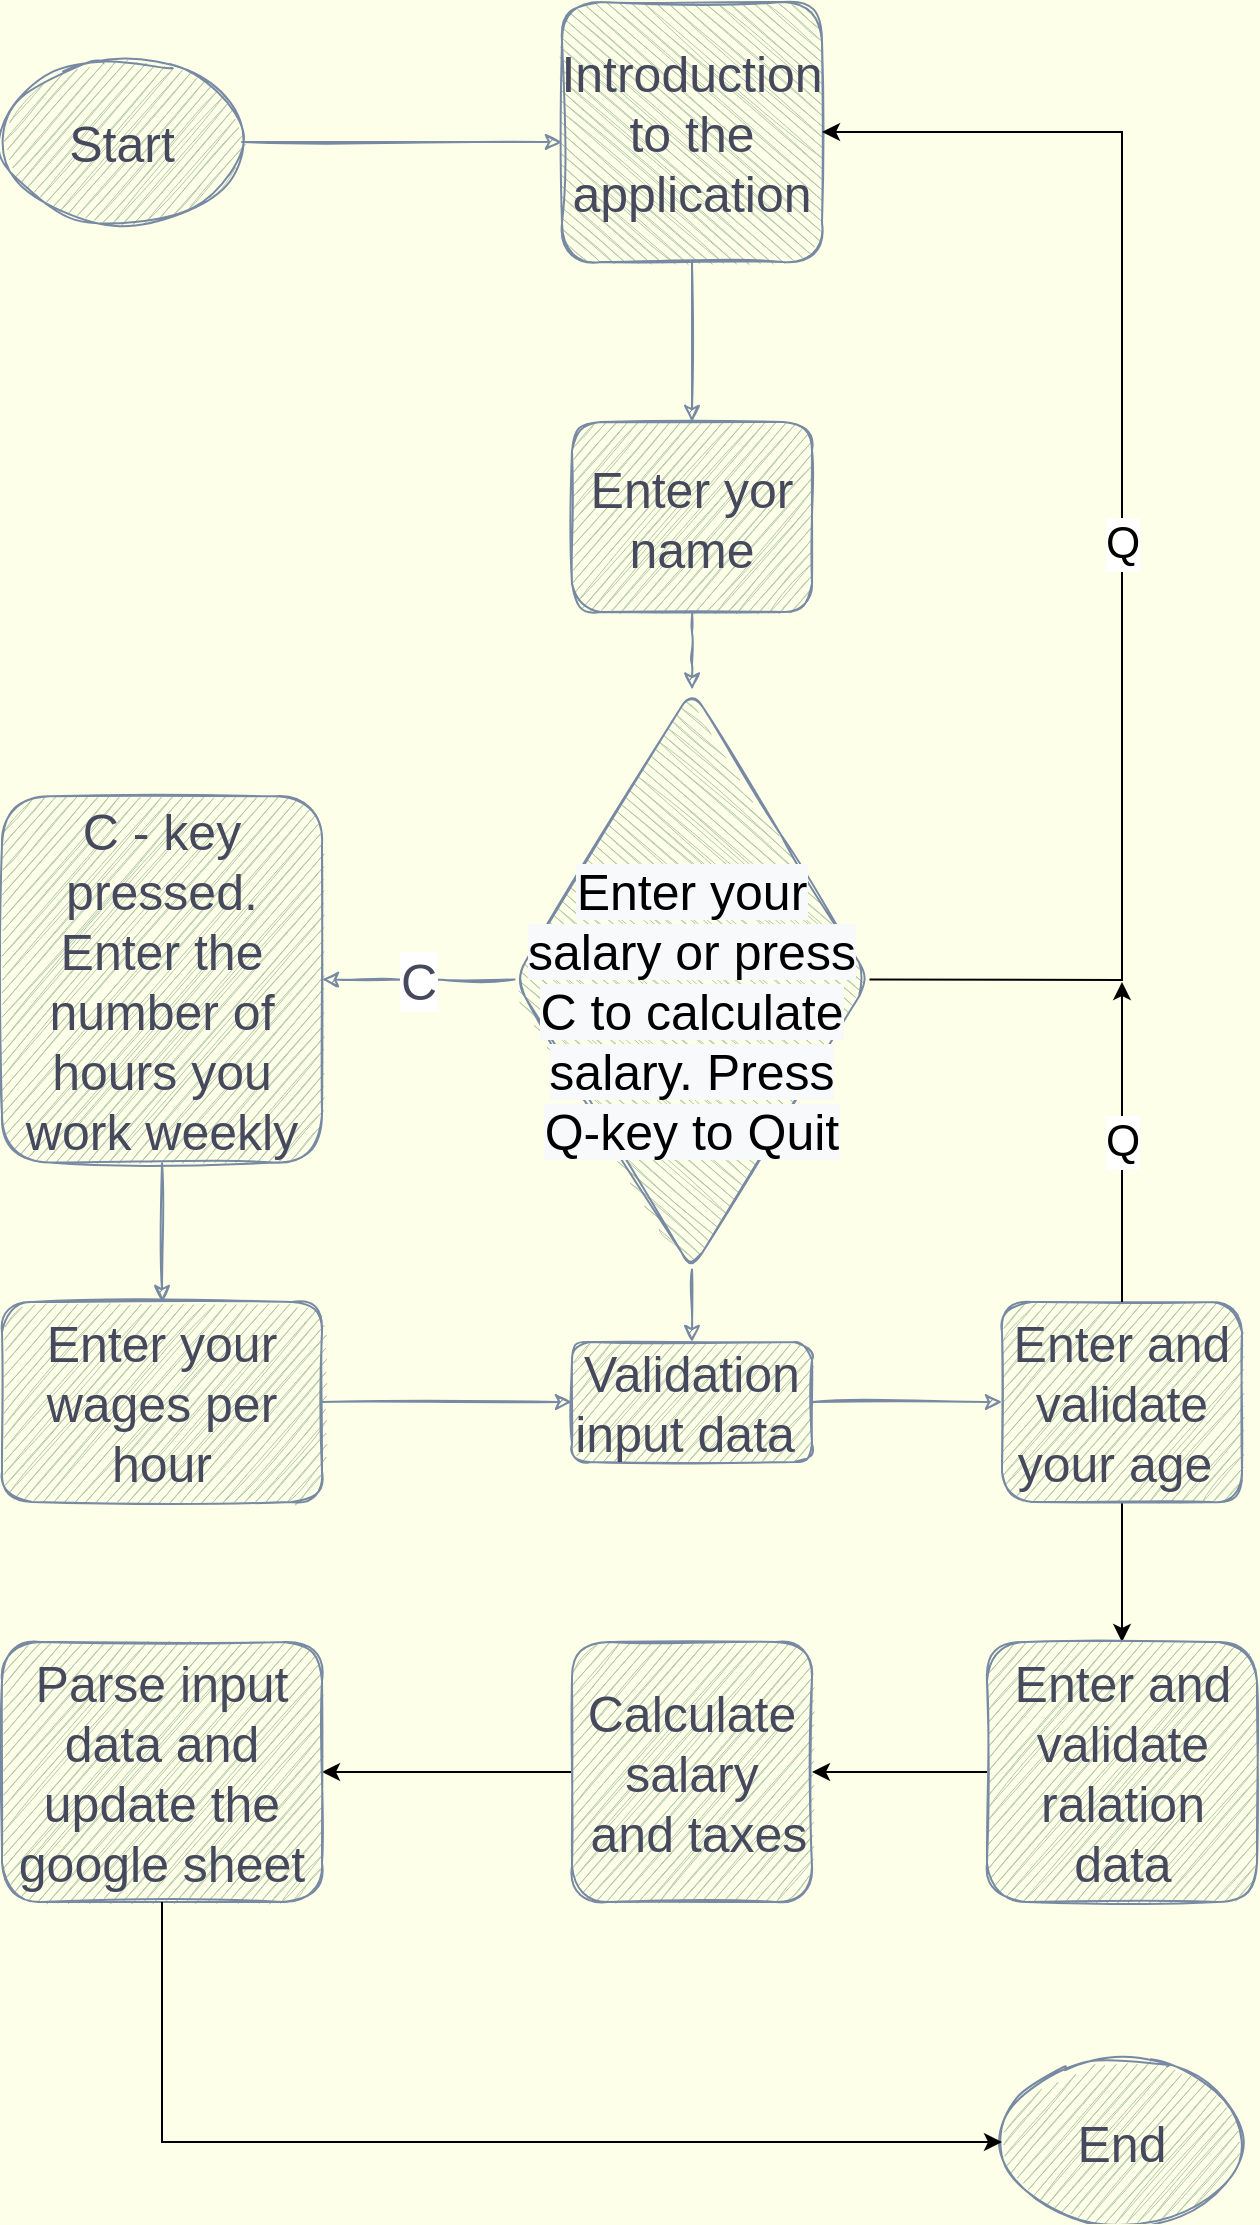 <mxfile version="20.0.4" type="github">
  <diagram id="5d712PURRep5_9I_O1BZ" name="Page-1">
    <mxGraphModel dx="1132" dy="744" grid="1" gridSize="10" guides="1" tooltips="1" connect="1" arrows="1" fold="1" page="1" pageScale="1" pageWidth="827" pageHeight="1169" background="#FEFFE8" math="0" shadow="0">
      <root>
        <mxCell id="0" />
        <mxCell id="1" parent="0" />
        <mxCell id="lr9qJDFKW7P0UVie4wkK-1" value="Start" style="ellipse;whiteSpace=wrap;html=1;fontSize=25;fillColor=#B2C9AB;strokeColor=#788AA3;fontColor=#46495D;rounded=1;sketch=1;" parent="1" vertex="1">
          <mxGeometry x="40" y="40" width="120" height="80" as="geometry" />
        </mxCell>
        <mxCell id="lr9qJDFKW7P0UVie4wkK-2" value="End" style="ellipse;whiteSpace=wrap;html=1;fontSize=25;fillColor=#B2C9AB;strokeColor=#788AA3;fontColor=#46495D;rounded=1;sketch=1;" parent="1" vertex="1">
          <mxGeometry x="540" y="1040" width="120" height="80" as="geometry" />
        </mxCell>
        <mxCell id="lr9qJDFKW7P0UVie4wkK-5" value="" style="edgeStyle=orthogonalEdgeStyle;rounded=1;orthogonalLoop=1;jettySize=auto;html=1;fontSize=25;strokeColor=#788AA3;fontColor=#46495D;sketch=1;" parent="1" source="lr9qJDFKW7P0UVie4wkK-3" target="lr9qJDFKW7P0UVie4wkK-4" edge="1">
          <mxGeometry relative="1" as="geometry" />
        </mxCell>
        <mxCell id="lr9qJDFKW7P0UVie4wkK-3" value="Introduction to the application&lt;br&gt;" style="whiteSpace=wrap;html=1;aspect=fixed;fontSize=25;direction=south;fillColor=#B2C9AB;strokeColor=#788AA3;fontColor=#46495D;rounded=1;sketch=1;" parent="1" vertex="1">
          <mxGeometry x="320" y="10" width="130" height="130" as="geometry" />
        </mxCell>
        <mxCell id="lr9qJDFKW7P0UVie4wkK-11" value="" style="edgeStyle=orthogonalEdgeStyle;rounded=1;orthogonalLoop=1;jettySize=auto;html=1;fontSize=25;strokeColor=#788AA3;fontColor=#46495D;sketch=1;" parent="1" source="lr9qJDFKW7P0UVie4wkK-4" target="lr9qJDFKW7P0UVie4wkK-10" edge="1">
          <mxGeometry relative="1" as="geometry" />
        </mxCell>
        <mxCell id="lr9qJDFKW7P0UVie4wkK-4" value="Enter yor name&lt;br&gt;" style="whiteSpace=wrap;html=1;fontSize=25;fillColor=#B2C9AB;strokeColor=#788AA3;fontColor=#46495D;rounded=1;sketch=1;" parent="1" vertex="1">
          <mxGeometry x="325" y="220" width="120" height="95" as="geometry" />
        </mxCell>
        <mxCell id="lr9qJDFKW7P0UVie4wkK-9" value="" style="endArrow=classic;html=1;rounded=1;fontSize=25;exitX=1;exitY=0.5;exitDx=0;exitDy=0;strokeColor=#788AA3;fontColor=#46495D;sketch=1;" parent="1" source="lr9qJDFKW7P0UVie4wkK-1" edge="1">
          <mxGeometry width="50" height="50" relative="1" as="geometry">
            <mxPoint x="460" y="250" as="sourcePoint" />
            <mxPoint x="320" y="80" as="targetPoint" />
            <Array as="points" />
          </mxGeometry>
        </mxCell>
        <mxCell id="lr9qJDFKW7P0UVie4wkK-13" value="C" style="edgeStyle=orthogonalEdgeStyle;rounded=1;orthogonalLoop=1;jettySize=auto;html=1;fontSize=25;strokeColor=#788AA3;fontColor=#46495D;sketch=1;" parent="1" source="lr9qJDFKW7P0UVie4wkK-10" target="lr9qJDFKW7P0UVie4wkK-12" edge="1">
          <mxGeometry relative="1" as="geometry" />
        </mxCell>
        <mxCell id="lr9qJDFKW7P0UVie4wkK-10" value="&lt;br&gt;&lt;span style=&quot;font-family: Helvetica; font-size: 25px; font-style: normal; font-variant-ligatures: normal; font-variant-caps: normal; font-weight: 400; letter-spacing: normal; orphans: 2; text-align: center; text-indent: 0px; text-transform: none; widows: 2; word-spacing: 0px; -webkit-text-stroke-width: 0px; background-color: rgb(248, 249, 250); text-decoration-thickness: initial; text-decoration-style: initial; text-decoration-color: initial; float: none; display: inline !important;&quot;&gt;Enter your salary or press C to calculate salary. Press Q-key to Quit&lt;/span&gt;" style="rhombus;whiteSpace=wrap;html=1;fontSize=25;direction=south;fillColor=#B2C9AB;strokeColor=#788AA3;fontColor=#000000;rounded=1;sketch=1;" parent="1" vertex="1">
          <mxGeometry x="296.25" y="353.75" width="177.5" height="290" as="geometry" />
        </mxCell>
        <mxCell id="lr9qJDFKW7P0UVie4wkK-17" value="" style="edgeStyle=orthogonalEdgeStyle;rounded=1;orthogonalLoop=1;jettySize=auto;html=1;fontSize=25;strokeColor=#788AA3;fontColor=#46495D;sketch=1;" parent="1" source="lr9qJDFKW7P0UVie4wkK-12" target="lr9qJDFKW7P0UVie4wkK-16" edge="1">
          <mxGeometry relative="1" as="geometry" />
        </mxCell>
        <mxCell id="lr9qJDFKW7P0UVie4wkK-12" value="C - key pressed. Enter the number of hours you work weekly" style="whiteSpace=wrap;html=1;fontSize=25;fillColor=#B2C9AB;strokeColor=#788AA3;fontColor=#46495D;rounded=1;sketch=1;" parent="1" vertex="1">
          <mxGeometry x="40" y="407.18" width="160" height="183.13" as="geometry" />
        </mxCell>
        <mxCell id="lr9qJDFKW7P0UVie4wkK-19" value="" style="edgeStyle=orthogonalEdgeStyle;rounded=1;orthogonalLoop=1;jettySize=auto;html=1;fontSize=25;strokeColor=#788AA3;fontColor=#46495D;sketch=1;" parent="1" source="lr9qJDFKW7P0UVie4wkK-16" target="lr9qJDFKW7P0UVie4wkK-18" edge="1">
          <mxGeometry relative="1" as="geometry" />
        </mxCell>
        <mxCell id="lr9qJDFKW7P0UVie4wkK-16" value="Enter your wages per hour&lt;br&gt;" style="whiteSpace=wrap;html=1;fontSize=25;fillColor=#B2C9AB;strokeColor=#788AA3;fontColor=#46495D;rounded=1;sketch=1;" parent="1" vertex="1">
          <mxGeometry x="40" y="660" width="160" height="100" as="geometry" />
        </mxCell>
        <mxCell id="lr9qJDFKW7P0UVie4wkK-22" value="" style="edgeStyle=orthogonalEdgeStyle;rounded=1;orthogonalLoop=1;jettySize=auto;html=1;fontSize=25;strokeColor=#788AA3;fontColor=#46495D;sketch=1;" parent="1" source="lr9qJDFKW7P0UVie4wkK-18" target="lr9qJDFKW7P0UVie4wkK-21" edge="1">
          <mxGeometry relative="1" as="geometry" />
        </mxCell>
        <mxCell id="lr9qJDFKW7P0UVie4wkK-18" value="Validation input data&amp;nbsp;" style="whiteSpace=wrap;html=1;fontSize=25;fillColor=#B2C9AB;strokeColor=#788AA3;fontColor=#46495D;rounded=1;sketch=1;" parent="1" vertex="1">
          <mxGeometry x="325" y="680" width="120" height="60" as="geometry" />
        </mxCell>
        <mxCell id="lr9qJDFKW7P0UVie4wkK-20" value="" style="endArrow=classic;html=1;rounded=1;fontSize=25;entryX=0.5;entryY=0;entryDx=0;entryDy=0;exitX=1;exitY=0.5;exitDx=0;exitDy=0;strokeColor=#788AA3;fontColor=#46495D;sketch=1;" parent="1" source="lr9qJDFKW7P0UVie4wkK-10" target="lr9qJDFKW7P0UVie4wkK-18" edge="1">
          <mxGeometry width="50" height="50" relative="1" as="geometry">
            <mxPoint x="370" y="660" as="sourcePoint" />
            <mxPoint x="370" y="480" as="targetPoint" />
          </mxGeometry>
        </mxCell>
        <mxCell id="grNwTt1hIaP2UxTGi9CV-2" value="" style="edgeStyle=orthogonalEdgeStyle;rounded=0;orthogonalLoop=1;jettySize=auto;html=1;" edge="1" parent="1" source="lr9qJDFKW7P0UVie4wkK-21" target="grNwTt1hIaP2UxTGi9CV-1">
          <mxGeometry relative="1" as="geometry" />
        </mxCell>
        <mxCell id="lr9qJDFKW7P0UVie4wkK-21" value="Enter and validate &lt;br&gt;your age&amp;nbsp;" style="whiteSpace=wrap;html=1;fontSize=25;fillColor=#B2C9AB;strokeColor=#788AA3;fontColor=#46495D;rounded=1;sketch=1;" parent="1" vertex="1">
          <mxGeometry x="540" y="660" width="120" height="100" as="geometry" />
        </mxCell>
        <mxCell id="grNwTt1hIaP2UxTGi9CV-4" value="" style="edgeStyle=orthogonalEdgeStyle;rounded=0;orthogonalLoop=1;jettySize=auto;html=1;" edge="1" parent="1" source="grNwTt1hIaP2UxTGi9CV-1" target="grNwTt1hIaP2UxTGi9CV-3">
          <mxGeometry relative="1" as="geometry" />
        </mxCell>
        <mxCell id="grNwTt1hIaP2UxTGi9CV-1" value="Enter and validate ralation data&lt;br&gt;" style="whiteSpace=wrap;html=1;fontSize=25;fillColor=#B2C9AB;strokeColor=#788AA3;fontColor=#46495D;rounded=1;sketch=1;" vertex="1" parent="1">
          <mxGeometry x="532.5" y="830" width="135" height="130" as="geometry" />
        </mxCell>
        <mxCell id="grNwTt1hIaP2UxTGi9CV-6" value="" style="edgeStyle=orthogonalEdgeStyle;rounded=0;orthogonalLoop=1;jettySize=auto;html=1;" edge="1" parent="1" source="grNwTt1hIaP2UxTGi9CV-3" target="grNwTt1hIaP2UxTGi9CV-5">
          <mxGeometry relative="1" as="geometry" />
        </mxCell>
        <mxCell id="grNwTt1hIaP2UxTGi9CV-3" value="Calculate salary&lt;br&gt;&amp;nbsp;and taxes" style="whiteSpace=wrap;html=1;fontSize=25;fillColor=#B2C9AB;strokeColor=#788AA3;fontColor=#46495D;rounded=1;sketch=1;" vertex="1" parent="1">
          <mxGeometry x="325" y="830" width="120" height="130" as="geometry" />
        </mxCell>
        <mxCell id="grNwTt1hIaP2UxTGi9CV-5" value="Parse input data and update the google sheet" style="whiteSpace=wrap;html=1;fontSize=25;fillColor=#B2C9AB;strokeColor=#788AA3;fontColor=#46495D;rounded=1;sketch=1;" vertex="1" parent="1">
          <mxGeometry x="40" y="830" width="160" height="130" as="geometry" />
        </mxCell>
        <mxCell id="grNwTt1hIaP2UxTGi9CV-9" value="Q" style="endArrow=classic;html=1;rounded=0;exitX=0.5;exitY=0;exitDx=0;exitDy=0;entryX=0.5;entryY=0;entryDx=0;entryDy=0;" edge="1" parent="1" source="lr9qJDFKW7P0UVie4wkK-10" target="lr9qJDFKW7P0UVie4wkK-3">
          <mxGeometry width="50" height="50" relative="1" as="geometry">
            <mxPoint x="530" y="580" as="sourcePoint" />
            <mxPoint x="540" y="180" as="targetPoint" />
            <Array as="points">
              <mxPoint x="600" y="499" />
              <mxPoint x="600" y="75" />
            </Array>
          </mxGeometry>
        </mxCell>
        <mxCell id="grNwTt1hIaP2UxTGi9CV-10" value="Q&lt;br style=&quot;font-size: 22px;&quot;&gt;" style="edgeLabel;html=1;align=center;verticalAlign=middle;resizable=0;points=[];fontSize=22;" vertex="1" connectable="0" parent="grNwTt1hIaP2UxTGi9CV-9">
          <mxGeometry x="-0.173" y="-5" relative="1" as="geometry">
            <mxPoint x="-5" y="-55" as="offset" />
          </mxGeometry>
        </mxCell>
        <mxCell id="grNwTt1hIaP2UxTGi9CV-11" value="Q" style="endArrow=classic;html=1;rounded=0;fontSize=22;exitX=0.5;exitY=0;exitDx=0;exitDy=0;" edge="1" parent="1" source="lr9qJDFKW7P0UVie4wkK-21">
          <mxGeometry width="50" height="50" relative="1" as="geometry">
            <mxPoint x="530" y="770" as="sourcePoint" />
            <mxPoint x="600" y="500" as="targetPoint" />
          </mxGeometry>
        </mxCell>
        <mxCell id="grNwTt1hIaP2UxTGi9CV-12" value="" style="endArrow=classic;html=1;rounded=0;fontSize=22;exitX=0.5;exitY=1;exitDx=0;exitDy=0;entryX=0;entryY=0.5;entryDx=0;entryDy=0;" edge="1" parent="1" source="grNwTt1hIaP2UxTGi9CV-5" target="lr9qJDFKW7P0UVie4wkK-2">
          <mxGeometry width="50" height="50" relative="1" as="geometry">
            <mxPoint x="530" y="970" as="sourcePoint" />
            <mxPoint x="680" y="1090" as="targetPoint" />
            <Array as="points">
              <mxPoint x="120" y="1080" />
            </Array>
          </mxGeometry>
        </mxCell>
      </root>
    </mxGraphModel>
  </diagram>
</mxfile>
